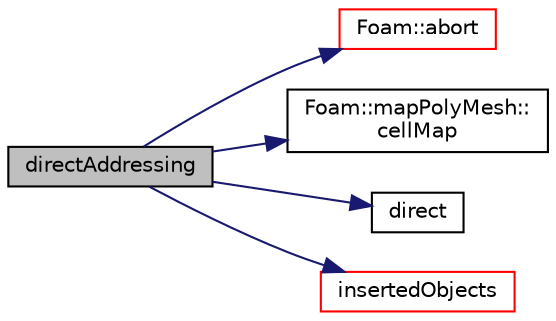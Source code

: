 digraph "directAddressing"
{
  bgcolor="transparent";
  edge [fontname="Helvetica",fontsize="10",labelfontname="Helvetica",labelfontsize="10"];
  node [fontname="Helvetica",fontsize="10",shape=record];
  rankdir="LR";
  Node1 [label="directAddressing",height=0.2,width=0.4,color="black", fillcolor="grey75", style="filled", fontcolor="black"];
  Node1 -> Node2 [color="midnightblue",fontsize="10",style="solid",fontname="Helvetica"];
  Node2 [label="Foam::abort",height=0.2,width=0.4,color="red",URL="$a10758.html#a447107a607d03e417307c203fa5fb44b"];
  Node1 -> Node3 [color="midnightblue",fontsize="10",style="solid",fontname="Helvetica"];
  Node3 [label="Foam::mapPolyMesh::\lcellMap",height=0.2,width=0.4,color="black",URL="$a01434.html#a08afe30a689e98e3d34420f8258e573a",tooltip="Old cell map. "];
  Node1 -> Node4 [color="midnightblue",fontsize="10",style="solid",fontname="Helvetica"];
  Node4 [label="direct",height=0.2,width=0.4,color="black",URL="$a00217.html#aa6fd973c07a1eda3654f6e516d34e963",tooltip="Is the mapping direct. "];
  Node1 -> Node5 [color="midnightblue",fontsize="10",style="solid",fontname="Helvetica"];
  Node5 [label="insertedObjects",height=0.2,width=0.4,color="red",URL="$a00217.html#a64a0018da75b0d6334d94124d975ad63",tooltip="Are there any inserted cells. "];
}
